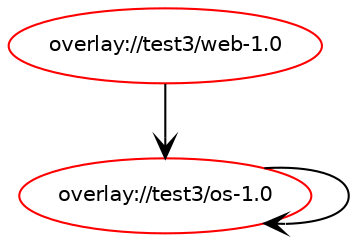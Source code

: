 digraph prolog {

newrank=true;
concentrate=true;
compound=true;
graph [rankdir=TD];#, ranksep=2.5, nodesep=0.2];
edge  [arrowhead=vee];
node  [fontname=Helvetica,fontsize=10];

"overlay://test3/web-1.0" [color=red, href="../test3/web-1.0-depend.svg"];
"overlay://test3/web-1.0" -> "overlay://test3/os-1.0"
"overlay://test3/os-1.0" [color=red, href="../test3/os-1.0-depend.svg"];
"overlay://test3/os-1.0" -> "overlay://test3/os-1.0"
}
